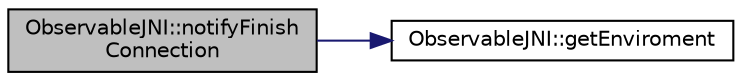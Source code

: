 digraph "ObservableJNI::notifyFinishConnection"
{
  edge [fontname="Helvetica",fontsize="10",labelfontname="Helvetica",labelfontsize="10"];
  node [fontname="Helvetica",fontsize="10",shape=record];
  rankdir="LR";
  Node1 [label="ObservableJNI::notifyFinish\lConnection",height=0.2,width=0.4,color="black", fillcolor="grey75", style="filled" fontcolor="black"];
  Node1 -> Node2 [color="midnightblue",fontsize="10",style="solid",fontname="Helvetica"];
  Node2 [label="ObservableJNI::getEnviroment",height=0.2,width=0.4,color="black", fillcolor="white", style="filled",URL="$classObservableJNI.html#aa585114e66e7531e738a0be9669bceab",tooltip="Coloca el entorno de ejecucion de java al hilo actual."];
}
